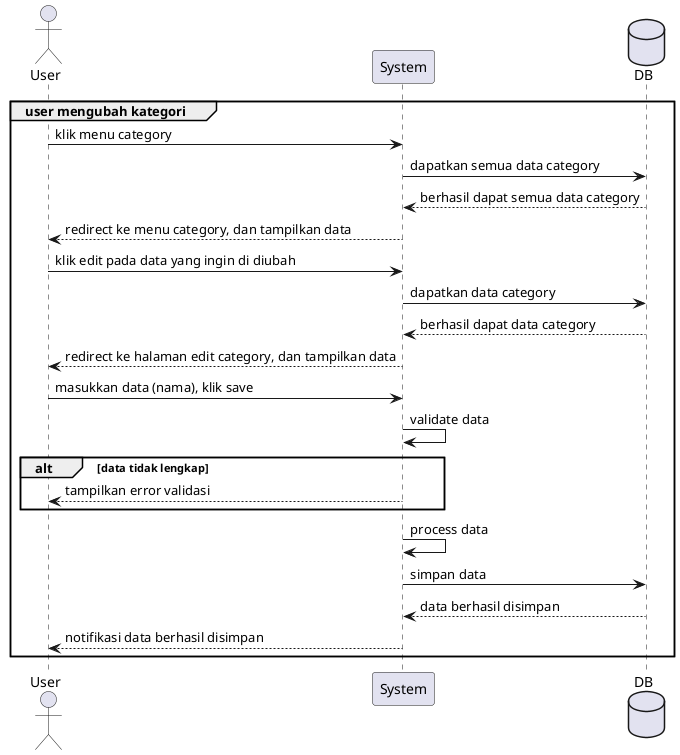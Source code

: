@startuml kelompok1
actor User
participant System
database DB
group user mengubah kategori
  User -> System : klik menu category
  System -> DB : dapatkan semua data category
  System <-- DB : berhasil dapat semua data category
  User <-- System : redirect ke menu category, dan tampilkan data
  User -> System : klik edit pada data yang ingin di diubah
  System -> DB : dapatkan data category
  System <-- DB : berhasil dapat data category
  User <-- System : redirect ke halaman edit category, dan tampilkan data
  User -> System : masukkan data (nama), klik save 
  System -> System : validate data
  alt data tidak lengkap
  User <-- System : tampilkan error validasi
  end
  System -> System : process data
  System -> DB : simpan data
  System <-- DB : data berhasil disimpan
  User <-- System : notifikasi data berhasil disimpan
end
@enduml